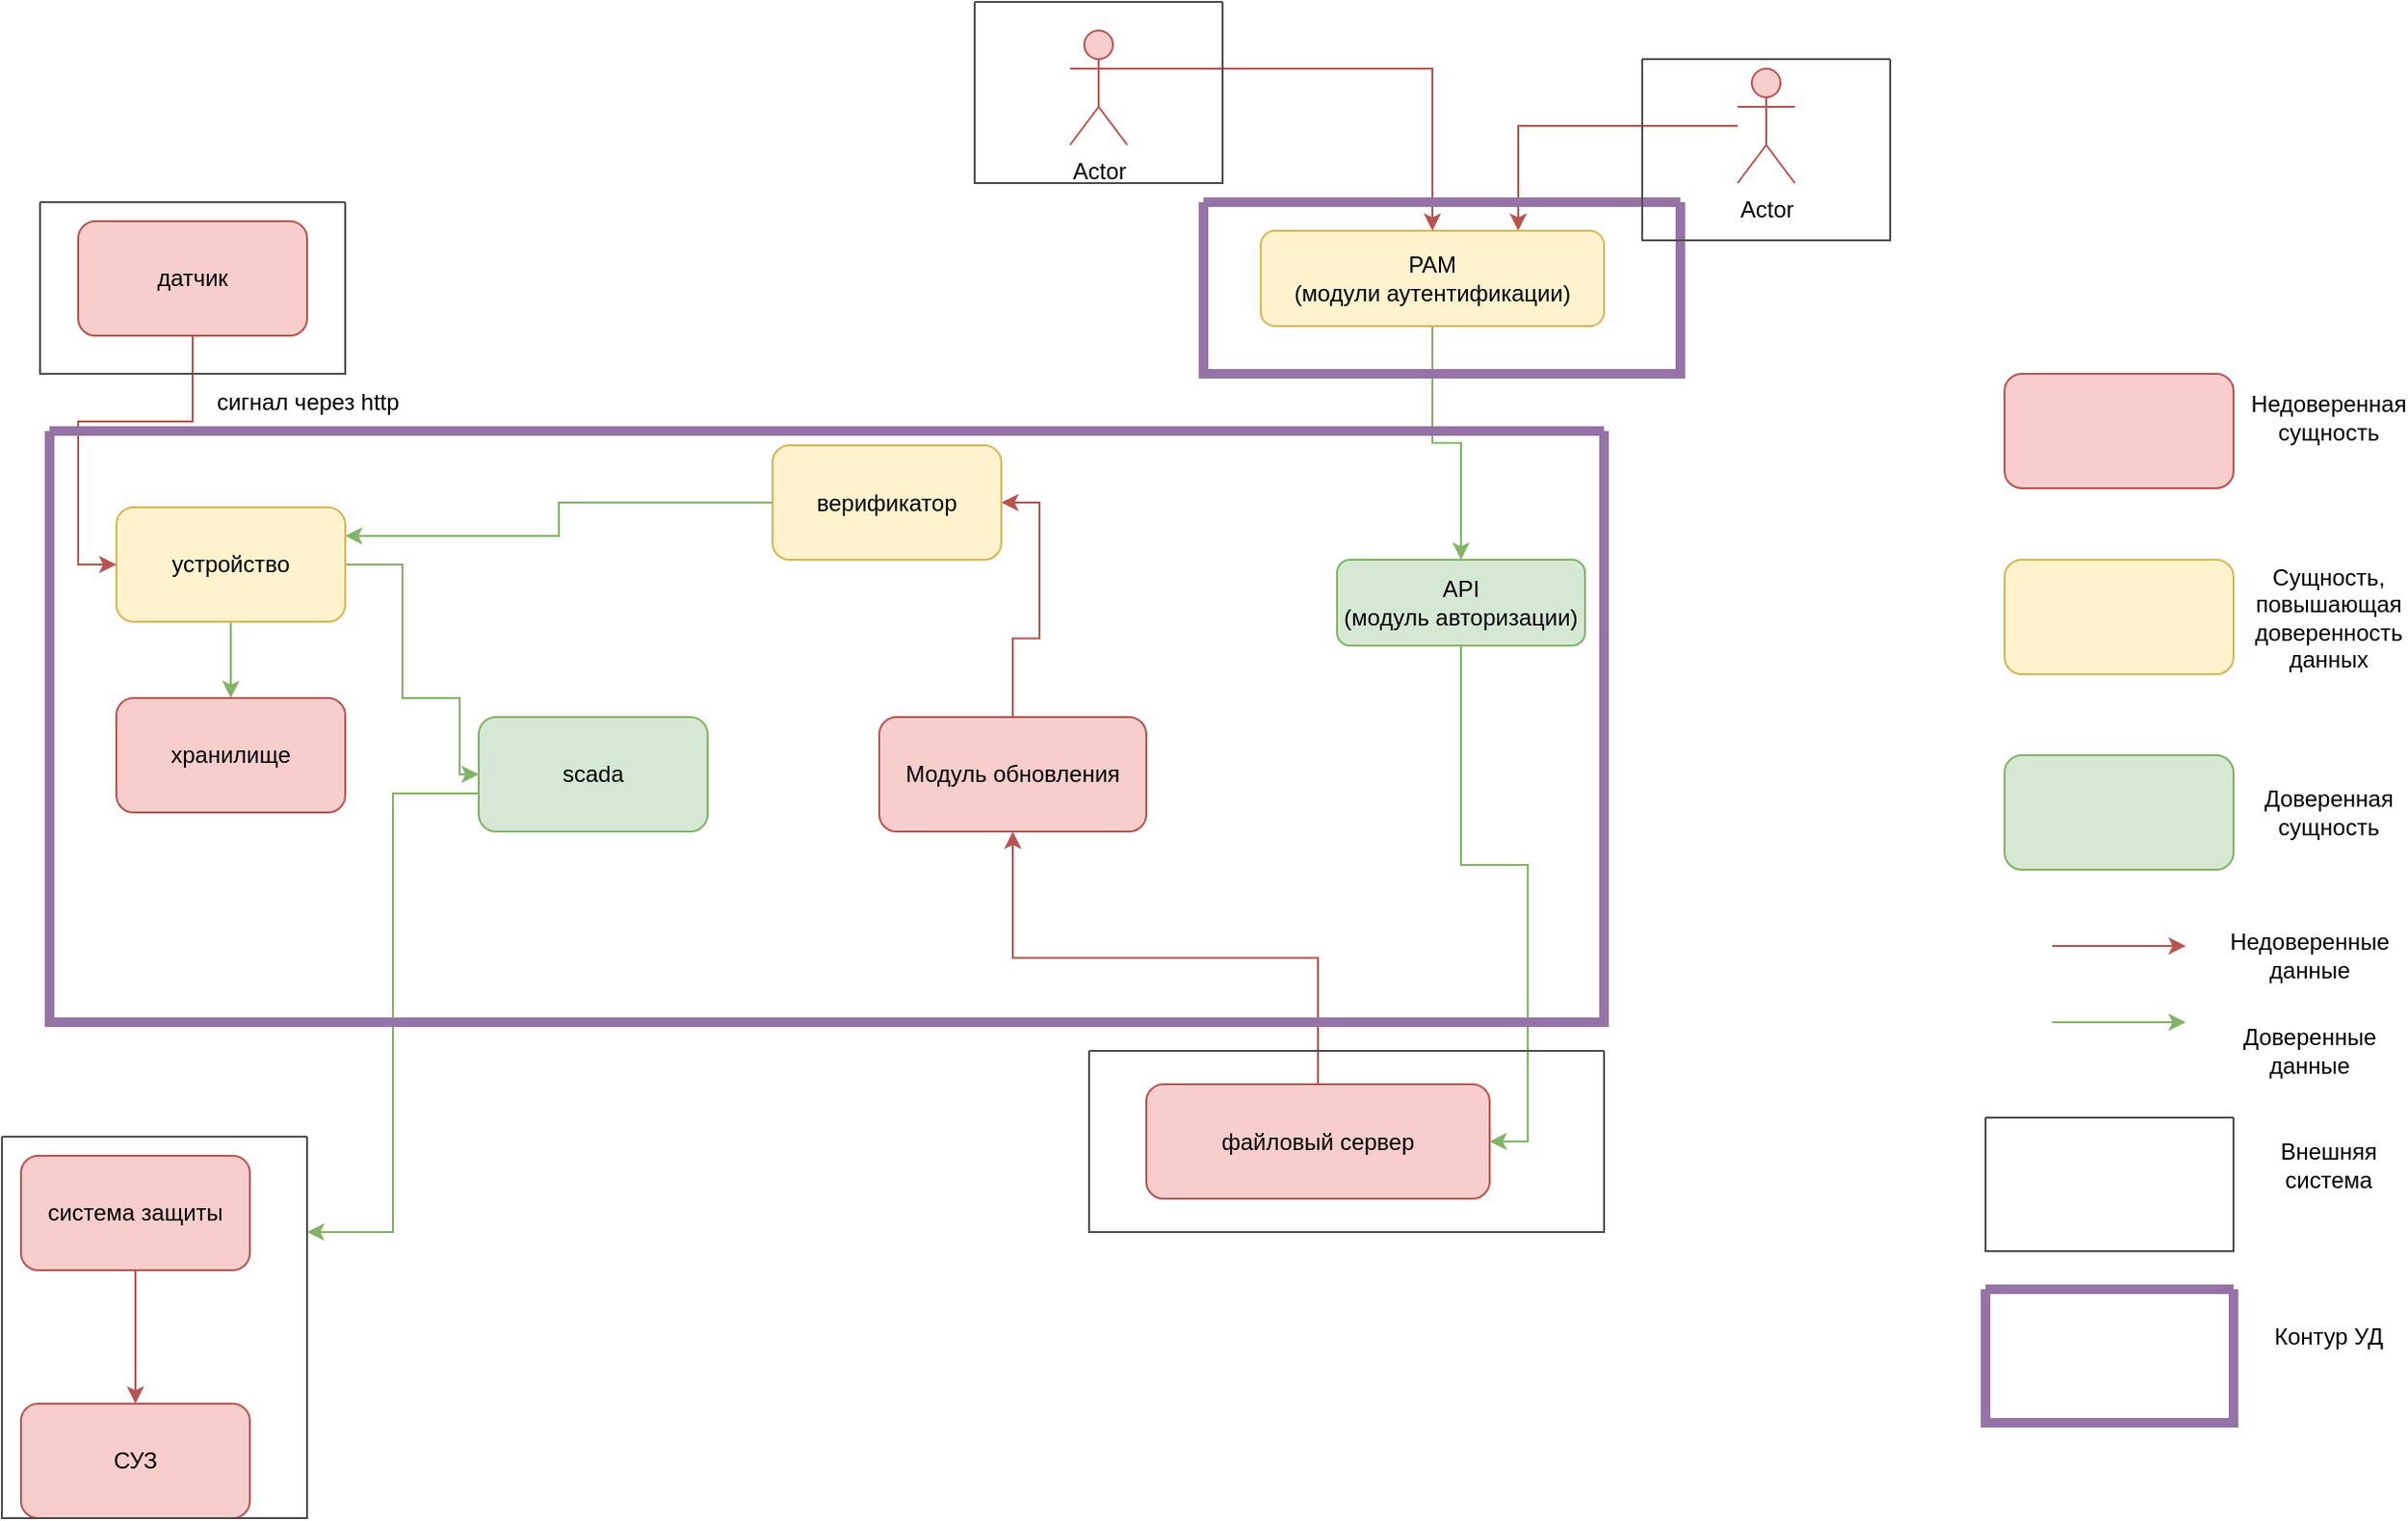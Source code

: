 <mxfile version="21.3.2" type="github">
  <diagram name="Страница 1" id="OuYo_p7GmuQ4alSBvR_b">
    <mxGraphModel dx="1253" dy="1880" grid="1" gridSize="10" guides="1" tooltips="1" connect="1" arrows="1" fold="1" page="1" pageScale="1" pageWidth="827" pageHeight="1169" math="0" shadow="0">
      <root>
        <mxCell id="0" />
        <mxCell id="1" parent="0" />
        <mxCell id="wuKYckKzc64fhrf6RmMG-6" style="edgeStyle=orthogonalEdgeStyle;rounded=0;orthogonalLoop=1;jettySize=auto;html=1;fillColor=#d5e8d4;strokeColor=#82b366;startArrow=none;startFill=0;endArrow=classic;endFill=1;entryX=0;entryY=0.5;entryDx=0;entryDy=0;" parent="1" source="wuKYckKzc64fhrf6RmMG-2" edge="1" target="wuKYckKzc64fhrf6RmMG-5">
          <mxGeometry relative="1" as="geometry">
            <mxPoint x="290" y="80" as="targetPoint" />
            <Array as="points">
              <mxPoint x="220" y="200" />
              <mxPoint x="220" y="270" />
              <mxPoint x="250" y="270" />
              <mxPoint x="250" y="310" />
            </Array>
          </mxGeometry>
        </mxCell>
        <mxCell id="wuKYckKzc64fhrf6RmMG-17" style="edgeStyle=orthogonalEdgeStyle;rounded=0;orthogonalLoop=1;jettySize=auto;html=1;exitX=0.5;exitY=1;exitDx=0;exitDy=0;entryX=0.5;entryY=0;entryDx=0;entryDy=0;fillColor=#d5e8d4;strokeColor=#82b366;" parent="1" source="wuKYckKzc64fhrf6RmMG-2" target="wuKYckKzc64fhrf6RmMG-16" edge="1">
          <mxGeometry relative="1" as="geometry" />
        </mxCell>
        <mxCell id="wuKYckKzc64fhrf6RmMG-2" value="устройство" style="rounded=1;whiteSpace=wrap;html=1;fillColor=#fff2cc;strokeColor=#d6b656;" parent="1" vertex="1">
          <mxGeometry x="70" y="170" width="120" height="60" as="geometry" />
        </mxCell>
        <mxCell id="wuKYckKzc64fhrf6RmMG-4" style="edgeStyle=orthogonalEdgeStyle;rounded=0;orthogonalLoop=1;jettySize=auto;html=1;entryX=0;entryY=0.5;entryDx=0;entryDy=0;fillColor=#f8cecc;strokeColor=#b85450;" parent="1" source="wuKYckKzc64fhrf6RmMG-3" target="wuKYckKzc64fhrf6RmMG-2" edge="1">
          <mxGeometry relative="1" as="geometry" />
        </mxCell>
        <mxCell id="wuKYckKzc64fhrf6RmMG-3" value="датчик" style="rounded=1;whiteSpace=wrap;html=1;fillColor=#f8cecc;strokeColor=#b85450;" parent="1" vertex="1">
          <mxGeometry x="50" y="20" width="120" height="60" as="geometry" />
        </mxCell>
        <mxCell id="oWYOv1jZD1lFThD2k67Z-33" style="edgeStyle=orthogonalEdgeStyle;rounded=0;orthogonalLoop=1;jettySize=auto;html=1;exitX=0;exitY=0.5;exitDx=0;exitDy=0;entryX=1;entryY=0.25;entryDx=0;entryDy=0;fillColor=#d5e8d4;strokeColor=#82b366;" edge="1" parent="1" source="wuKYckKzc64fhrf6RmMG-5" target="oWYOv1jZD1lFThD2k67Z-24">
          <mxGeometry relative="1" as="geometry">
            <Array as="points">
              <mxPoint x="260" y="320" />
              <mxPoint x="215" y="320" />
              <mxPoint x="215" y="550" />
            </Array>
          </mxGeometry>
        </mxCell>
        <mxCell id="wuKYckKzc64fhrf6RmMG-5" value="scada" style="rounded=1;whiteSpace=wrap;html=1;fillColor=#d5e8d4;strokeColor=#82b366;" parent="1" vertex="1">
          <mxGeometry x="260" y="280" width="120" height="60" as="geometry" />
        </mxCell>
        <mxCell id="wuKYckKzc64fhrf6RmMG-46" style="edgeStyle=orthogonalEdgeStyle;rounded=0;orthogonalLoop=1;jettySize=auto;html=1;entryX=0.5;entryY=1;entryDx=0;entryDy=0;fillColor=#f8cecc;strokeColor=#b85450;" parent="1" source="wuKYckKzc64fhrf6RmMG-7" target="wuKYckKzc64fhrf6RmMG-10" edge="1">
          <mxGeometry relative="1" as="geometry" />
        </mxCell>
        <mxCell id="wuKYckKzc64fhrf6RmMG-40" style="edgeStyle=orthogonalEdgeStyle;rounded=0;orthogonalLoop=1;jettySize=auto;html=1;fillColor=#d5e8d4;strokeColor=#82b366;" parent="1" source="wuKYckKzc64fhrf6RmMG-8" target="wuKYckKzc64fhrf6RmMG-39" edge="1">
          <mxGeometry relative="1" as="geometry" />
        </mxCell>
        <mxCell id="wuKYckKzc64fhrf6RmMG-8" value="PAM&lt;br&gt;(модули аутентификации)" style="rounded=1;whiteSpace=wrap;html=1;fillColor=#fff2cc;strokeColor=#d6b656;" parent="1" vertex="1">
          <mxGeometry x="670" y="25" width="180" height="50" as="geometry" />
        </mxCell>
        <mxCell id="wuKYckKzc64fhrf6RmMG-43" style="edgeStyle=orthogonalEdgeStyle;rounded=0;orthogonalLoop=1;jettySize=auto;html=1;entryX=1;entryY=0.5;entryDx=0;entryDy=0;fillColor=#f8cecc;strokeColor=#b85450;" parent="1" source="wuKYckKzc64fhrf6RmMG-10" target="wuKYckKzc64fhrf6RmMG-42" edge="1">
          <mxGeometry relative="1" as="geometry" />
        </mxCell>
        <mxCell id="wuKYckKzc64fhrf6RmMG-10" value="Модуль обновления" style="rounded=1;whiteSpace=wrap;html=1;fillColor=#f8cecc;strokeColor=#b85450;" parent="1" vertex="1">
          <mxGeometry x="470" y="280" width="140" height="60" as="geometry" />
        </mxCell>
        <mxCell id="wuKYckKzc64fhrf6RmMG-18" style="edgeStyle=orthogonalEdgeStyle;rounded=0;orthogonalLoop=1;jettySize=auto;html=1;entryX=0.5;entryY=0;entryDx=0;entryDy=0;fillColor=#f8cecc;strokeColor=#b85450;" parent="1" source="wuKYckKzc64fhrf6RmMG-13" target="wuKYckKzc64fhrf6RmMG-20" edge="1">
          <mxGeometry relative="1" as="geometry">
            <mxPoint x="110" y="470" as="targetPoint" />
          </mxGeometry>
        </mxCell>
        <mxCell id="wuKYckKzc64fhrf6RmMG-13" value="система защиты" style="rounded=1;whiteSpace=wrap;html=1;fillColor=#f8cecc;strokeColor=#b85450;" parent="1" vertex="1">
          <mxGeometry x="20" y="510" width="120" height="60" as="geometry" />
        </mxCell>
        <mxCell id="wuKYckKzc64fhrf6RmMG-16" value="хранилище" style="rounded=1;whiteSpace=wrap;html=1;fillColor=#f8cecc;strokeColor=#b85450;" parent="1" vertex="1">
          <mxGeometry x="70" y="270" width="120" height="60" as="geometry" />
        </mxCell>
        <mxCell id="wuKYckKzc64fhrf6RmMG-20" value="СУЗ" style="rounded=1;whiteSpace=wrap;html=1;fillColor=#f8cecc;strokeColor=#b85450;" parent="1" vertex="1">
          <mxGeometry x="20" y="640" width="120" height="60" as="geometry" />
        </mxCell>
        <mxCell id="wuKYckKzc64fhrf6RmMG-21" value="сигнал через http" style="text;html=1;align=center;verticalAlign=middle;resizable=0;points=[];autosize=1;strokeColor=none;fillColor=none;" parent="1" vertex="1">
          <mxGeometry x="110" y="100" width="120" height="30" as="geometry" />
        </mxCell>
        <mxCell id="oWYOv1jZD1lFThD2k67Z-39" style="edgeStyle=orthogonalEdgeStyle;rounded=0;orthogonalLoop=1;jettySize=auto;html=1;exitX=1;exitY=0.333;exitDx=0;exitDy=0;exitPerimeter=0;entryX=0.5;entryY=0;entryDx=0;entryDy=0;fillColor=#f8cecc;strokeColor=#b85450;" edge="1" parent="1" source="wuKYckKzc64fhrf6RmMG-22" target="wuKYckKzc64fhrf6RmMG-8">
          <mxGeometry relative="1" as="geometry" />
        </mxCell>
        <mxCell id="wuKYckKzc64fhrf6RmMG-22" value="Actor" style="shape=umlActor;verticalLabelPosition=bottom;verticalAlign=top;html=1;outlineConnect=0;fillColor=#f8cecc;strokeColor=#b85450;" parent="1" vertex="1">
          <mxGeometry x="570" y="-80" width="30" height="60" as="geometry" />
        </mxCell>
        <mxCell id="wuKYckKzc64fhrf6RmMG-45" style="edgeStyle=orthogonalEdgeStyle;rounded=0;orthogonalLoop=1;jettySize=auto;html=1;entryX=1;entryY=0.5;entryDx=0;entryDy=0;fillColor=#d5e8d4;strokeColor=#82b366;" parent="1" source="wuKYckKzc64fhrf6RmMG-39" target="wuKYckKzc64fhrf6RmMG-7" edge="1">
          <mxGeometry relative="1" as="geometry" />
        </mxCell>
        <mxCell id="wuKYckKzc64fhrf6RmMG-39" value="API&lt;br&gt;(модуль авторизации)" style="rounded=1;whiteSpace=wrap;html=1;fillColor=#d5e8d4;strokeColor=#82b366;" parent="1" vertex="1">
          <mxGeometry x="710" y="197.5" width="130" height="45" as="geometry" />
        </mxCell>
        <mxCell id="oWYOv1jZD1lFThD2k67Z-1" style="edgeStyle=orthogonalEdgeStyle;rounded=0;orthogonalLoop=1;jettySize=auto;html=1;entryX=1;entryY=0.25;entryDx=0;entryDy=0;fillColor=#d5e8d4;strokeColor=#82b366;" edge="1" parent="1" source="wuKYckKzc64fhrf6RmMG-42" target="wuKYckKzc64fhrf6RmMG-2">
          <mxGeometry relative="1" as="geometry" />
        </mxCell>
        <mxCell id="wuKYckKzc64fhrf6RmMG-42" value="верификатор" style="rounded=1;whiteSpace=wrap;html=1;fillColor=#fff2cc;strokeColor=#d6b656;" parent="1" vertex="1">
          <mxGeometry x="414" y="137.5" width="120" height="60" as="geometry" />
        </mxCell>
        <mxCell id="oWYOv1jZD1lFThD2k67Z-3" style="edgeStyle=orthogonalEdgeStyle;rounded=0;orthogonalLoop=1;jettySize=auto;html=1;entryX=0.75;entryY=0;entryDx=0;entryDy=0;fillColor=#f8cecc;strokeColor=#b85450;" edge="1" parent="1" source="oWYOv1jZD1lFThD2k67Z-2" target="wuKYckKzc64fhrf6RmMG-8">
          <mxGeometry relative="1" as="geometry" />
        </mxCell>
        <mxCell id="oWYOv1jZD1lFThD2k67Z-2" value="Actor" style="shape=umlActor;verticalLabelPosition=bottom;verticalAlign=top;html=1;outlineConnect=0;fillColor=#f8cecc;strokeColor=#b85450;" vertex="1" parent="1">
          <mxGeometry x="920" y="-60" width="30" height="60" as="geometry" />
        </mxCell>
        <mxCell id="oWYOv1jZD1lFThD2k67Z-8" value="" style="rounded=1;whiteSpace=wrap;html=1;fillColor=#f8cecc;strokeColor=#b85450;" vertex="1" parent="1">
          <mxGeometry x="1060" y="100" width="120" height="60" as="geometry" />
        </mxCell>
        <mxCell id="oWYOv1jZD1lFThD2k67Z-9" value="Недоверенная сущность" style="text;html=1;strokeColor=none;fillColor=none;align=center;verticalAlign=middle;whiteSpace=wrap;rounded=0;" vertex="1" parent="1">
          <mxGeometry x="1200" y="107.5" width="60" height="30" as="geometry" />
        </mxCell>
        <mxCell id="oWYOv1jZD1lFThD2k67Z-10" value="" style="rounded=1;whiteSpace=wrap;html=1;fillColor=#fff2cc;strokeColor=#d6b656;" vertex="1" parent="1">
          <mxGeometry x="1060" y="197.5" width="120" height="60" as="geometry" />
        </mxCell>
        <mxCell id="oWYOv1jZD1lFThD2k67Z-11" value="Сущность, повышающая доверенность данных" style="text;html=1;strokeColor=none;fillColor=none;align=center;verticalAlign=middle;whiteSpace=wrap;rounded=0;" vertex="1" parent="1">
          <mxGeometry x="1200" y="212.5" width="60" height="30" as="geometry" />
        </mxCell>
        <mxCell id="oWYOv1jZD1lFThD2k67Z-12" value="" style="rounded=1;whiteSpace=wrap;html=1;fillColor=#d5e8d4;strokeColor=#82b366;" vertex="1" parent="1">
          <mxGeometry x="1060" y="300" width="120" height="60" as="geometry" />
        </mxCell>
        <mxCell id="oWYOv1jZD1lFThD2k67Z-13" value="Доверенная сущность" style="text;html=1;strokeColor=none;fillColor=none;align=center;verticalAlign=middle;whiteSpace=wrap;rounded=0;" vertex="1" parent="1">
          <mxGeometry x="1200" y="315" width="60" height="30" as="geometry" />
        </mxCell>
        <mxCell id="oWYOv1jZD1lFThD2k67Z-16" value="" style="endArrow=classic;html=1;rounded=0;fillColor=#f8cecc;strokeColor=#b85450;" edge="1" parent="1">
          <mxGeometry width="50" height="50" relative="1" as="geometry">
            <mxPoint x="1085" y="400" as="sourcePoint" />
            <mxPoint x="1155" y="400" as="targetPoint" />
          </mxGeometry>
        </mxCell>
        <mxCell id="oWYOv1jZD1lFThD2k67Z-17" value="Недоверенные данные" style="text;html=1;strokeColor=none;fillColor=none;align=center;verticalAlign=middle;whiteSpace=wrap;rounded=0;" vertex="1" parent="1">
          <mxGeometry x="1190" y="390" width="60" height="30" as="geometry" />
        </mxCell>
        <mxCell id="oWYOv1jZD1lFThD2k67Z-18" value="" style="endArrow=classic;html=1;rounded=0;fillColor=#d5e8d4;strokeColor=#82b366;" edge="1" parent="1">
          <mxGeometry width="50" height="50" relative="1" as="geometry">
            <mxPoint x="1085" y="440" as="sourcePoint" />
            <mxPoint x="1155" y="440" as="targetPoint" />
          </mxGeometry>
        </mxCell>
        <mxCell id="oWYOv1jZD1lFThD2k67Z-19" value="Доверенные данные" style="text;html=1;strokeColor=none;fillColor=none;align=center;verticalAlign=middle;whiteSpace=wrap;rounded=0;" vertex="1" parent="1">
          <mxGeometry x="1190" y="440" width="60" height="30" as="geometry" />
        </mxCell>
        <mxCell id="oWYOv1jZD1lFThD2k67Z-24" value="" style="swimlane;startSize=0;strokeColor=#4D4D4D;" vertex="1" parent="1">
          <mxGeometry x="10" y="500" width="160" height="200" as="geometry" />
        </mxCell>
        <mxCell id="oWYOv1jZD1lFThD2k67Z-25" value="" style="swimlane;startSize=0;strokeColor=#4D4D4D;" vertex="1" parent="1">
          <mxGeometry x="30" y="10" width="160" height="90" as="geometry" />
        </mxCell>
        <mxCell id="oWYOv1jZD1lFThD2k67Z-26" value="" style="swimlane;startSize=0;strokeColor=#4D4D4D;" vertex="1" parent="1">
          <mxGeometry x="1050" y="490" width="130" height="70" as="geometry" />
        </mxCell>
        <mxCell id="oWYOv1jZD1lFThD2k67Z-27" value="" style="swimlane;startSize=0;strokeColor=#4D4D4D;" vertex="1" parent="1">
          <mxGeometry x="580" y="455" width="270" height="95" as="geometry" />
        </mxCell>
        <mxCell id="wuKYckKzc64fhrf6RmMG-7" value="файловый сервер" style="rounded=1;whiteSpace=wrap;html=1;fillColor=#f8cecc;strokeColor=#b85450;" parent="oWYOv1jZD1lFThD2k67Z-27" vertex="1">
          <mxGeometry x="30" y="17.5" width="180" height="60" as="geometry" />
        </mxCell>
        <mxCell id="oWYOv1jZD1lFThD2k67Z-29" value="Внешняя система" style="text;html=1;strokeColor=none;fillColor=none;align=center;verticalAlign=middle;whiteSpace=wrap;rounded=0;" vertex="1" parent="1">
          <mxGeometry x="1200" y="500" width="60" height="30" as="geometry" />
        </mxCell>
        <mxCell id="oWYOv1jZD1lFThD2k67Z-30" value="" style="swimlane;startSize=0;strokeColor=#9673a6;fillColor=#e1d5e7;strokeWidth=5;" vertex="1" parent="1">
          <mxGeometry x="35" y="130" width="815" height="310" as="geometry" />
        </mxCell>
        <mxCell id="oWYOv1jZD1lFThD2k67Z-37" value="" style="swimlane;startSize=0;strokeColor=#9673a6;fillColor=#e1d5e7;strokeWidth=5;" vertex="1" parent="1">
          <mxGeometry x="640" y="10" width="250" height="90" as="geometry" />
        </mxCell>
        <mxCell id="oWYOv1jZD1lFThD2k67Z-40" value="" style="swimlane;startSize=0;strokeColor=#4D4D4D;" vertex="1" parent="1">
          <mxGeometry x="870" y="-65" width="130" height="95" as="geometry" />
        </mxCell>
        <mxCell id="oWYOv1jZD1lFThD2k67Z-41" value="" style="swimlane;startSize=0;strokeColor=#4D4D4D;" vertex="1" parent="1">
          <mxGeometry x="520" y="-95" width="130" height="95" as="geometry" />
        </mxCell>
        <mxCell id="oWYOv1jZD1lFThD2k67Z-42" value="" style="swimlane;startSize=0;strokeColor=#9673a6;fillColor=#e1d5e7;strokeWidth=5;" vertex="1" parent="1">
          <mxGeometry x="1050" y="580" width="130" height="70" as="geometry" />
        </mxCell>
        <mxCell id="oWYOv1jZD1lFThD2k67Z-44" value="Контур УД" style="text;html=1;strokeColor=none;fillColor=none;align=center;verticalAlign=middle;whiteSpace=wrap;rounded=0;" vertex="1" parent="1">
          <mxGeometry x="1200" y="590" width="60" height="30" as="geometry" />
        </mxCell>
      </root>
    </mxGraphModel>
  </diagram>
</mxfile>
